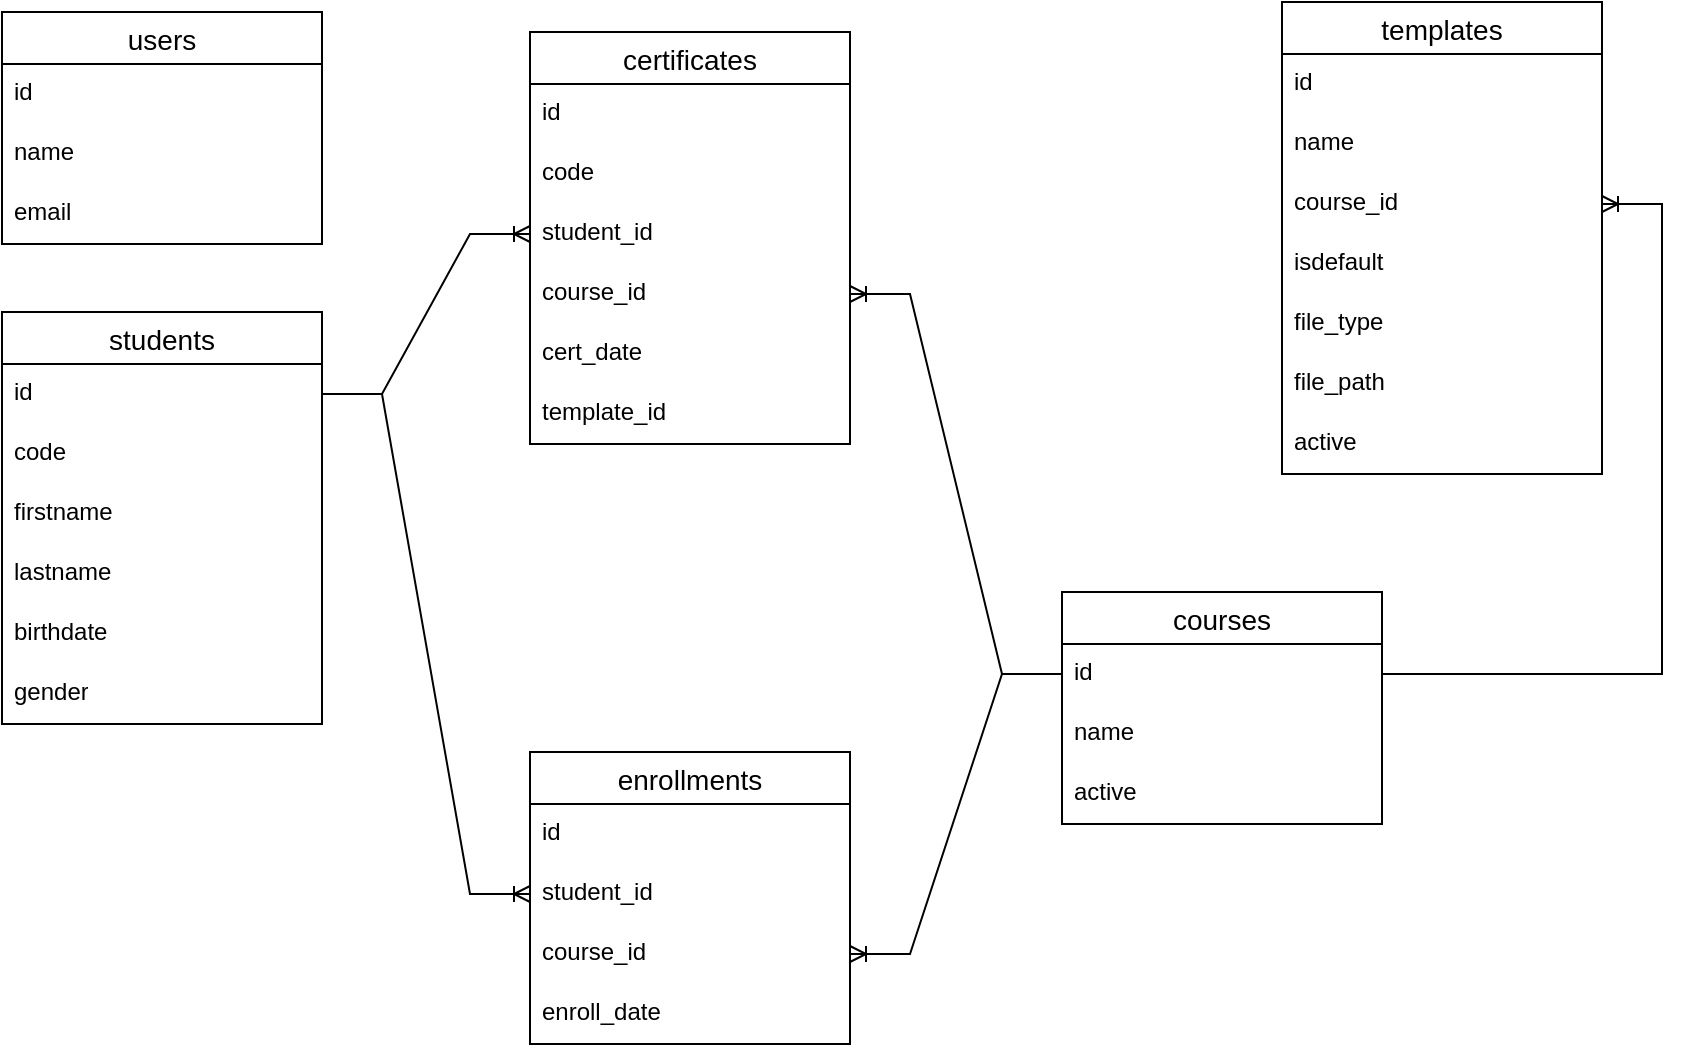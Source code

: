 <mxfile version="24.5.4" type="github">
  <diagram name="Página-1" id="4D82ZrLuYL0EJ31OOaH9">
    <mxGraphModel dx="1243" dy="681" grid="1" gridSize="10" guides="1" tooltips="1" connect="1" arrows="1" fold="1" page="1" pageScale="1" pageWidth="827" pageHeight="1169" math="0" shadow="0">
      <root>
        <mxCell id="0" />
        <mxCell id="1" parent="0" />
        <mxCell id="xK-LTCJQH60zxIeKgmoh-1" value="users" style="swimlane;fontStyle=0;childLayout=stackLayout;horizontal=1;startSize=26;horizontalStack=0;resizeParent=1;resizeParentMax=0;resizeLast=0;collapsible=1;marginBottom=0;align=center;fontSize=14;" vertex="1" parent="1">
          <mxGeometry x="70" y="70" width="160" height="116" as="geometry" />
        </mxCell>
        <mxCell id="xK-LTCJQH60zxIeKgmoh-2" value="id" style="text;strokeColor=none;fillColor=none;spacingLeft=4;spacingRight=4;overflow=hidden;rotatable=0;points=[[0,0.5],[1,0.5]];portConstraint=eastwest;fontSize=12;whiteSpace=wrap;html=1;" vertex="1" parent="xK-LTCJQH60zxIeKgmoh-1">
          <mxGeometry y="26" width="160" height="30" as="geometry" />
        </mxCell>
        <mxCell id="xK-LTCJQH60zxIeKgmoh-3" value="name" style="text;strokeColor=none;fillColor=none;spacingLeft=4;spacingRight=4;overflow=hidden;rotatable=0;points=[[0,0.5],[1,0.5]];portConstraint=eastwest;fontSize=12;whiteSpace=wrap;html=1;" vertex="1" parent="xK-LTCJQH60zxIeKgmoh-1">
          <mxGeometry y="56" width="160" height="30" as="geometry" />
        </mxCell>
        <mxCell id="xK-LTCJQH60zxIeKgmoh-4" value="email" style="text;strokeColor=none;fillColor=none;spacingLeft=4;spacingRight=4;overflow=hidden;rotatable=0;points=[[0,0.5],[1,0.5]];portConstraint=eastwest;fontSize=12;whiteSpace=wrap;html=1;" vertex="1" parent="xK-LTCJQH60zxIeKgmoh-1">
          <mxGeometry y="86" width="160" height="30" as="geometry" />
        </mxCell>
        <mxCell id="xK-LTCJQH60zxIeKgmoh-5" value="students" style="swimlane;fontStyle=0;childLayout=stackLayout;horizontal=1;startSize=26;horizontalStack=0;resizeParent=1;resizeParentMax=0;resizeLast=0;collapsible=1;marginBottom=0;align=center;fontSize=14;" vertex="1" parent="1">
          <mxGeometry x="70" y="220" width="160" height="206" as="geometry" />
        </mxCell>
        <mxCell id="xK-LTCJQH60zxIeKgmoh-6" value="id" style="text;strokeColor=none;fillColor=none;spacingLeft=4;spacingRight=4;overflow=hidden;rotatable=0;points=[[0,0.5],[1,0.5]];portConstraint=eastwest;fontSize=12;whiteSpace=wrap;html=1;" vertex="1" parent="xK-LTCJQH60zxIeKgmoh-5">
          <mxGeometry y="26" width="160" height="30" as="geometry" />
        </mxCell>
        <mxCell id="xK-LTCJQH60zxIeKgmoh-7" value="code" style="text;strokeColor=none;fillColor=none;spacingLeft=4;spacingRight=4;overflow=hidden;rotatable=0;points=[[0,0.5],[1,0.5]];portConstraint=eastwest;fontSize=12;whiteSpace=wrap;html=1;" vertex="1" parent="xK-LTCJQH60zxIeKgmoh-5">
          <mxGeometry y="56" width="160" height="30" as="geometry" />
        </mxCell>
        <mxCell id="xK-LTCJQH60zxIeKgmoh-8" value="firstname" style="text;strokeColor=none;fillColor=none;spacingLeft=4;spacingRight=4;overflow=hidden;rotatable=0;points=[[0,0.5],[1,0.5]];portConstraint=eastwest;fontSize=12;whiteSpace=wrap;html=1;" vertex="1" parent="xK-LTCJQH60zxIeKgmoh-5">
          <mxGeometry y="86" width="160" height="30" as="geometry" />
        </mxCell>
        <mxCell id="xK-LTCJQH60zxIeKgmoh-9" value="lastname" style="text;strokeColor=none;fillColor=none;spacingLeft=4;spacingRight=4;overflow=hidden;rotatable=0;points=[[0,0.5],[1,0.5]];portConstraint=eastwest;fontSize=12;whiteSpace=wrap;html=1;" vertex="1" parent="xK-LTCJQH60zxIeKgmoh-5">
          <mxGeometry y="116" width="160" height="30" as="geometry" />
        </mxCell>
        <mxCell id="xK-LTCJQH60zxIeKgmoh-11" value="birthdate" style="text;strokeColor=none;fillColor=none;spacingLeft=4;spacingRight=4;overflow=hidden;rotatable=0;points=[[0,0.5],[1,0.5]];portConstraint=eastwest;fontSize=12;whiteSpace=wrap;html=1;" vertex="1" parent="xK-LTCJQH60zxIeKgmoh-5">
          <mxGeometry y="146" width="160" height="30" as="geometry" />
        </mxCell>
        <mxCell id="xK-LTCJQH60zxIeKgmoh-12" value="gender" style="text;strokeColor=none;fillColor=none;spacingLeft=4;spacingRight=4;overflow=hidden;rotatable=0;points=[[0,0.5],[1,0.5]];portConstraint=eastwest;fontSize=12;whiteSpace=wrap;html=1;" vertex="1" parent="xK-LTCJQH60zxIeKgmoh-5">
          <mxGeometry y="176" width="160" height="30" as="geometry" />
        </mxCell>
        <mxCell id="xK-LTCJQH60zxIeKgmoh-13" value="courses" style="swimlane;fontStyle=0;childLayout=stackLayout;horizontal=1;startSize=26;horizontalStack=0;resizeParent=1;resizeParentMax=0;resizeLast=0;collapsible=1;marginBottom=0;align=center;fontSize=14;" vertex="1" parent="1">
          <mxGeometry x="600" y="360" width="160" height="116" as="geometry" />
        </mxCell>
        <mxCell id="xK-LTCJQH60zxIeKgmoh-14" value="id" style="text;strokeColor=none;fillColor=none;spacingLeft=4;spacingRight=4;overflow=hidden;rotatable=0;points=[[0,0.5],[1,0.5]];portConstraint=eastwest;fontSize=12;whiteSpace=wrap;html=1;" vertex="1" parent="xK-LTCJQH60zxIeKgmoh-13">
          <mxGeometry y="26" width="160" height="30" as="geometry" />
        </mxCell>
        <mxCell id="xK-LTCJQH60zxIeKgmoh-15" value="name" style="text;strokeColor=none;fillColor=none;spacingLeft=4;spacingRight=4;overflow=hidden;rotatable=0;points=[[0,0.5],[1,0.5]];portConstraint=eastwest;fontSize=12;whiteSpace=wrap;html=1;" vertex="1" parent="xK-LTCJQH60zxIeKgmoh-13">
          <mxGeometry y="56" width="160" height="30" as="geometry" />
        </mxCell>
        <mxCell id="xK-LTCJQH60zxIeKgmoh-16" value="active" style="text;strokeColor=none;fillColor=none;spacingLeft=4;spacingRight=4;overflow=hidden;rotatable=0;points=[[0,0.5],[1,0.5]];portConstraint=eastwest;fontSize=12;whiteSpace=wrap;html=1;" vertex="1" parent="xK-LTCJQH60zxIeKgmoh-13">
          <mxGeometry y="86" width="160" height="30" as="geometry" />
        </mxCell>
        <mxCell id="xK-LTCJQH60zxIeKgmoh-17" value="certificates" style="swimlane;fontStyle=0;childLayout=stackLayout;horizontal=1;startSize=26;horizontalStack=0;resizeParent=1;resizeParentMax=0;resizeLast=0;collapsible=1;marginBottom=0;align=center;fontSize=14;" vertex="1" parent="1">
          <mxGeometry x="334" y="80" width="160" height="206" as="geometry" />
        </mxCell>
        <mxCell id="xK-LTCJQH60zxIeKgmoh-18" value="id" style="text;strokeColor=none;fillColor=none;spacingLeft=4;spacingRight=4;overflow=hidden;rotatable=0;points=[[0,0.5],[1,0.5]];portConstraint=eastwest;fontSize=12;whiteSpace=wrap;html=1;" vertex="1" parent="xK-LTCJQH60zxIeKgmoh-17">
          <mxGeometry y="26" width="160" height="30" as="geometry" />
        </mxCell>
        <mxCell id="xK-LTCJQH60zxIeKgmoh-21" value="code" style="text;strokeColor=none;fillColor=none;spacingLeft=4;spacingRight=4;overflow=hidden;rotatable=0;points=[[0,0.5],[1,0.5]];portConstraint=eastwest;fontSize=12;whiteSpace=wrap;html=1;" vertex="1" parent="xK-LTCJQH60zxIeKgmoh-17">
          <mxGeometry y="56" width="160" height="30" as="geometry" />
        </mxCell>
        <mxCell id="xK-LTCJQH60zxIeKgmoh-19" value="student_id" style="text;strokeColor=none;fillColor=none;spacingLeft=4;spacingRight=4;overflow=hidden;rotatable=0;points=[[0,0.5],[1,0.5]];portConstraint=eastwest;fontSize=12;whiteSpace=wrap;html=1;" vertex="1" parent="xK-LTCJQH60zxIeKgmoh-17">
          <mxGeometry y="86" width="160" height="30" as="geometry" />
        </mxCell>
        <mxCell id="xK-LTCJQH60zxIeKgmoh-20" value="course_id" style="text;strokeColor=none;fillColor=none;spacingLeft=4;spacingRight=4;overflow=hidden;rotatable=0;points=[[0,0.5],[1,0.5]];portConstraint=eastwest;fontSize=12;whiteSpace=wrap;html=1;" vertex="1" parent="xK-LTCJQH60zxIeKgmoh-17">
          <mxGeometry y="116" width="160" height="30" as="geometry" />
        </mxCell>
        <mxCell id="xK-LTCJQH60zxIeKgmoh-22" value="cert_date" style="text;strokeColor=none;fillColor=none;spacingLeft=4;spacingRight=4;overflow=hidden;rotatable=0;points=[[0,0.5],[1,0.5]];portConstraint=eastwest;fontSize=12;whiteSpace=wrap;html=1;" vertex="1" parent="xK-LTCJQH60zxIeKgmoh-17">
          <mxGeometry y="146" width="160" height="30" as="geometry" />
        </mxCell>
        <mxCell id="xK-LTCJQH60zxIeKgmoh-36" value="template_id" style="text;strokeColor=none;fillColor=none;spacingLeft=4;spacingRight=4;overflow=hidden;rotatable=0;points=[[0,0.5],[1,0.5]];portConstraint=eastwest;fontSize=12;whiteSpace=wrap;html=1;" vertex="1" parent="xK-LTCJQH60zxIeKgmoh-17">
          <mxGeometry y="176" width="160" height="30" as="geometry" />
        </mxCell>
        <mxCell id="xK-LTCJQH60zxIeKgmoh-32" value="templates" style="swimlane;fontStyle=0;childLayout=stackLayout;horizontal=1;startSize=26;horizontalStack=0;resizeParent=1;resizeParentMax=0;resizeLast=0;collapsible=1;marginBottom=0;align=center;fontSize=14;" vertex="1" parent="1">
          <mxGeometry x="710" y="65" width="160" height="236" as="geometry" />
        </mxCell>
        <mxCell id="xK-LTCJQH60zxIeKgmoh-33" value="id" style="text;strokeColor=none;fillColor=none;spacingLeft=4;spacingRight=4;overflow=hidden;rotatable=0;points=[[0,0.5],[1,0.5]];portConstraint=eastwest;fontSize=12;whiteSpace=wrap;html=1;" vertex="1" parent="xK-LTCJQH60zxIeKgmoh-32">
          <mxGeometry y="26" width="160" height="30" as="geometry" />
        </mxCell>
        <mxCell id="xK-LTCJQH60zxIeKgmoh-34" value="name" style="text;strokeColor=none;fillColor=none;spacingLeft=4;spacingRight=4;overflow=hidden;rotatable=0;points=[[0,0.5],[1,0.5]];portConstraint=eastwest;fontSize=12;whiteSpace=wrap;html=1;" vertex="1" parent="xK-LTCJQH60zxIeKgmoh-32">
          <mxGeometry y="56" width="160" height="30" as="geometry" />
        </mxCell>
        <mxCell id="xK-LTCJQH60zxIeKgmoh-35" value="course_id" style="text;strokeColor=none;fillColor=none;spacingLeft=4;spacingRight=4;overflow=hidden;rotatable=0;points=[[0,0.5],[1,0.5]];portConstraint=eastwest;fontSize=12;whiteSpace=wrap;html=1;" vertex="1" parent="xK-LTCJQH60zxIeKgmoh-32">
          <mxGeometry y="86" width="160" height="30" as="geometry" />
        </mxCell>
        <mxCell id="xK-LTCJQH60zxIeKgmoh-37" value="isdefault" style="text;strokeColor=none;fillColor=none;spacingLeft=4;spacingRight=4;overflow=hidden;rotatable=0;points=[[0,0.5],[1,0.5]];portConstraint=eastwest;fontSize=12;whiteSpace=wrap;html=1;" vertex="1" parent="xK-LTCJQH60zxIeKgmoh-32">
          <mxGeometry y="116" width="160" height="30" as="geometry" />
        </mxCell>
        <mxCell id="xK-LTCJQH60zxIeKgmoh-39" value="file_type" style="text;strokeColor=none;fillColor=none;spacingLeft=4;spacingRight=4;overflow=hidden;rotatable=0;points=[[0,0.5],[1,0.5]];portConstraint=eastwest;fontSize=12;whiteSpace=wrap;html=1;" vertex="1" parent="xK-LTCJQH60zxIeKgmoh-32">
          <mxGeometry y="146" width="160" height="30" as="geometry" />
        </mxCell>
        <mxCell id="xK-LTCJQH60zxIeKgmoh-40" value="file_path" style="text;strokeColor=none;fillColor=none;spacingLeft=4;spacingRight=4;overflow=hidden;rotatable=0;points=[[0,0.5],[1,0.5]];portConstraint=eastwest;fontSize=12;whiteSpace=wrap;html=1;" vertex="1" parent="xK-LTCJQH60zxIeKgmoh-32">
          <mxGeometry y="176" width="160" height="30" as="geometry" />
        </mxCell>
        <mxCell id="xK-LTCJQH60zxIeKgmoh-38" value="active" style="text;strokeColor=none;fillColor=none;spacingLeft=4;spacingRight=4;overflow=hidden;rotatable=0;points=[[0,0.5],[1,0.5]];portConstraint=eastwest;fontSize=12;whiteSpace=wrap;html=1;" vertex="1" parent="xK-LTCJQH60zxIeKgmoh-32">
          <mxGeometry y="206" width="160" height="30" as="geometry" />
        </mxCell>
        <mxCell id="xK-LTCJQH60zxIeKgmoh-43" value="enrollments" style="swimlane;fontStyle=0;childLayout=stackLayout;horizontal=1;startSize=26;horizontalStack=0;resizeParent=1;resizeParentMax=0;resizeLast=0;collapsible=1;marginBottom=0;align=center;fontSize=14;" vertex="1" parent="1">
          <mxGeometry x="334" y="440" width="160" height="146" as="geometry" />
        </mxCell>
        <mxCell id="xK-LTCJQH60zxIeKgmoh-44" value="id" style="text;strokeColor=none;fillColor=none;spacingLeft=4;spacingRight=4;overflow=hidden;rotatable=0;points=[[0,0.5],[1,0.5]];portConstraint=eastwest;fontSize=12;whiteSpace=wrap;html=1;" vertex="1" parent="xK-LTCJQH60zxIeKgmoh-43">
          <mxGeometry y="26" width="160" height="30" as="geometry" />
        </mxCell>
        <mxCell id="xK-LTCJQH60zxIeKgmoh-45" value="student_id" style="text;strokeColor=none;fillColor=none;spacingLeft=4;spacingRight=4;overflow=hidden;rotatable=0;points=[[0,0.5],[1,0.5]];portConstraint=eastwest;fontSize=12;whiteSpace=wrap;html=1;" vertex="1" parent="xK-LTCJQH60zxIeKgmoh-43">
          <mxGeometry y="56" width="160" height="30" as="geometry" />
        </mxCell>
        <mxCell id="xK-LTCJQH60zxIeKgmoh-46" value="course_id" style="text;strokeColor=none;fillColor=none;spacingLeft=4;spacingRight=4;overflow=hidden;rotatable=0;points=[[0,0.5],[1,0.5]];portConstraint=eastwest;fontSize=12;whiteSpace=wrap;html=1;" vertex="1" parent="xK-LTCJQH60zxIeKgmoh-43">
          <mxGeometry y="86" width="160" height="30" as="geometry" />
        </mxCell>
        <mxCell id="xK-LTCJQH60zxIeKgmoh-47" value="enroll_date" style="text;strokeColor=none;fillColor=none;spacingLeft=4;spacingRight=4;overflow=hidden;rotatable=0;points=[[0,0.5],[1,0.5]];portConstraint=eastwest;fontSize=12;whiteSpace=wrap;html=1;" vertex="1" parent="xK-LTCJQH60zxIeKgmoh-43">
          <mxGeometry y="116" width="160" height="30" as="geometry" />
        </mxCell>
        <mxCell id="xK-LTCJQH60zxIeKgmoh-49" value="" style="edgeStyle=entityRelationEdgeStyle;fontSize=12;html=1;endArrow=ERoneToMany;rounded=0;" edge="1" parent="1" source="xK-LTCJQH60zxIeKgmoh-6" target="xK-LTCJQH60zxIeKgmoh-45">
          <mxGeometry width="100" height="100" relative="1" as="geometry">
            <mxPoint x="280" y="380" as="sourcePoint" />
            <mxPoint x="170" y="520" as="targetPoint" />
          </mxGeometry>
        </mxCell>
        <mxCell id="xK-LTCJQH60zxIeKgmoh-50" value="" style="edgeStyle=entityRelationEdgeStyle;fontSize=12;html=1;endArrow=ERoneToMany;rounded=0;" edge="1" parent="1" source="xK-LTCJQH60zxIeKgmoh-14" target="xK-LTCJQH60zxIeKgmoh-46">
          <mxGeometry width="100" height="100" relative="1" as="geometry">
            <mxPoint x="390" y="410" as="sourcePoint" />
            <mxPoint x="490" y="310" as="targetPoint" />
          </mxGeometry>
        </mxCell>
        <mxCell id="xK-LTCJQH60zxIeKgmoh-51" value="" style="edgeStyle=entityRelationEdgeStyle;fontSize=12;html=1;endArrow=ERoneToMany;rounded=0;" edge="1" parent="1" source="xK-LTCJQH60zxIeKgmoh-14" target="xK-LTCJQH60zxIeKgmoh-35">
          <mxGeometry width="100" height="100" relative="1" as="geometry">
            <mxPoint x="560" y="180" as="sourcePoint" />
            <mxPoint x="660" y="80" as="targetPoint" />
          </mxGeometry>
        </mxCell>
        <mxCell id="xK-LTCJQH60zxIeKgmoh-52" value="" style="edgeStyle=entityRelationEdgeStyle;fontSize=12;html=1;endArrow=ERoneToMany;rounded=0;" edge="1" parent="1" source="xK-LTCJQH60zxIeKgmoh-14" target="xK-LTCJQH60zxIeKgmoh-20">
          <mxGeometry width="100" height="100" relative="1" as="geometry">
            <mxPoint x="520" y="280" as="sourcePoint" />
            <mxPoint x="620" y="180" as="targetPoint" />
          </mxGeometry>
        </mxCell>
        <mxCell id="xK-LTCJQH60zxIeKgmoh-53" value="" style="edgeStyle=entityRelationEdgeStyle;fontSize=12;html=1;endArrow=ERoneToMany;rounded=0;" edge="1" parent="1" source="xK-LTCJQH60zxIeKgmoh-6" target="xK-LTCJQH60zxIeKgmoh-19">
          <mxGeometry width="100" height="100" relative="1" as="geometry">
            <mxPoint x="210" y="200" as="sourcePoint" />
            <mxPoint x="310" y="100" as="targetPoint" />
          </mxGeometry>
        </mxCell>
      </root>
    </mxGraphModel>
  </diagram>
</mxfile>
